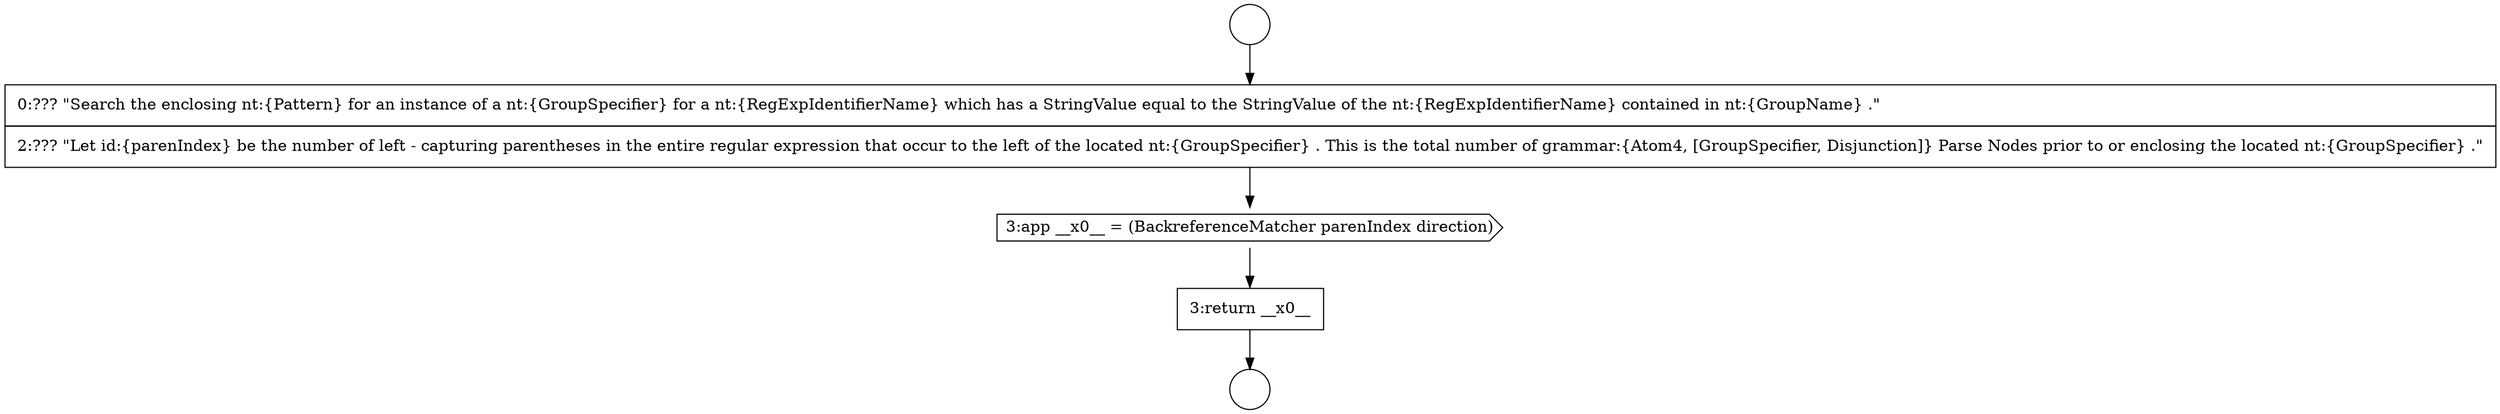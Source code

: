 digraph {
  node14014 [shape=circle label=" " color="black" fillcolor="white" style=filled]
  node14013 [shape=circle label=" " color="black" fillcolor="white" style=filled]
  node14016 [shape=cds, label=<<font color="black">3:app __x0__ = (BackreferenceMatcher parenIndex direction)</font>> color="black" fillcolor="white" style=filled]
  node14017 [shape=none, margin=0, label=<<font color="black">
    <table border="0" cellborder="1" cellspacing="0" cellpadding="10">
      <tr><td align="left">3:return __x0__</td></tr>
    </table>
  </font>> color="black" fillcolor="white" style=filled]
  node14015 [shape=none, margin=0, label=<<font color="black">
    <table border="0" cellborder="1" cellspacing="0" cellpadding="10">
      <tr><td align="left">0:??? &quot;Search the enclosing nt:{Pattern} for an instance of a nt:{GroupSpecifier} for a nt:{RegExpIdentifierName} which has a StringValue equal to the StringValue of the nt:{RegExpIdentifierName} contained in nt:{GroupName} .&quot;</td></tr>
      <tr><td align="left">2:??? &quot;Let id:{parenIndex} be the number of left - capturing parentheses in the entire regular expression that occur to the left of the located nt:{GroupSpecifier} . This is the total number of grammar:{Atom4, [GroupSpecifier, Disjunction]} Parse Nodes prior to or enclosing the located nt:{GroupSpecifier} .&quot;</td></tr>
    </table>
  </font>> color="black" fillcolor="white" style=filled]
  node14013 -> node14015 [ color="black"]
  node14015 -> node14016 [ color="black"]
  node14016 -> node14017 [ color="black"]
  node14017 -> node14014 [ color="black"]
}
